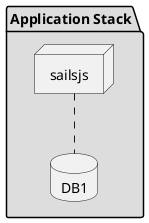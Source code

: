 @startuml

package  "Application Stack" #dddddd {
  node sailsjs
  database DB1

  sailsjs .. DB1
}

@enduml
